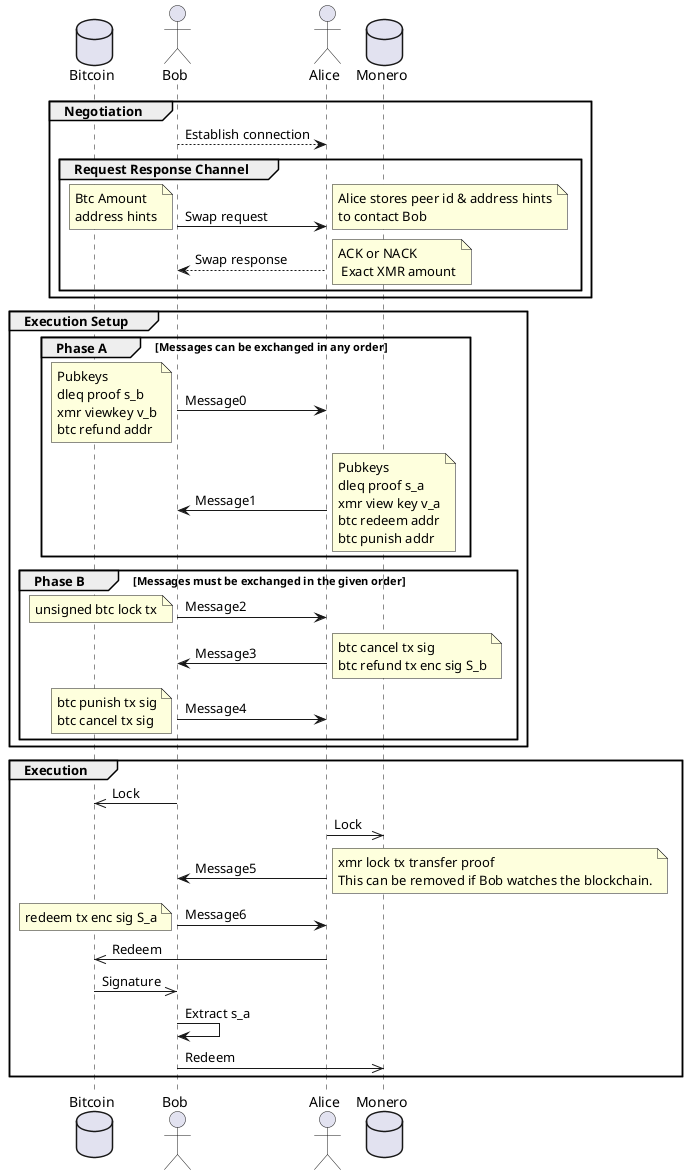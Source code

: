 @startuml
database Bitcoin
actor Bob
Actor Alice
database Monero

group Negotiation

    Bob --> Alice: Establish connection

    group Request Response Channel
        Bob -> Alice: Swap request
        note left: Btc Amount\naddress hints
        note right: Alice stores peer id & address hints\nto contact Bob

        Alice --> Bob: Swap response
        note right: ACK or NACK\n Exact XMR amount
    end
end

group Execution Setup
    group Phase A [Messages can be exchanged in any order]
        Bob -> Alice: Message0
        note left: Pubkeys\ndleq proof s_b\nxmr viewkey v_b\nbtc refund addr

        Alice -> Bob: Message1
        note right: Pubkeys\ndleq proof s_a\nxmr view key v_a\nbtc redeem addr\nbtc punish addr
    end

    group Phase B [Messages must be exchanged in the given order]

        Bob -> Alice: Message2
        note left: unsigned btc lock tx

        Alice -> Bob: Message3
        note right: btc cancel tx sig\nbtc refund tx enc sig S_b

        Bob -> Alice: Message4
        note left: btc punish tx sig\nbtc cancel tx sig

    end
end

group Execution
    Bob ->> Bitcoin: Lock

    Alice ->> Monero: Lock

    Alice -> Bob: Message5
    note right: xmr lock tx transfer proof\nThis can be removed if Bob watches the blockchain.

    Bob -> Alice: Message6
    note left: redeem tx enc sig S_a

    Alice ->> Bitcoin: Redeem

    Bitcoin ->> Bob: Signature

    Bob -> Bob: Extract s_a

    Bob ->> Monero: Redeem
end

@enduml
